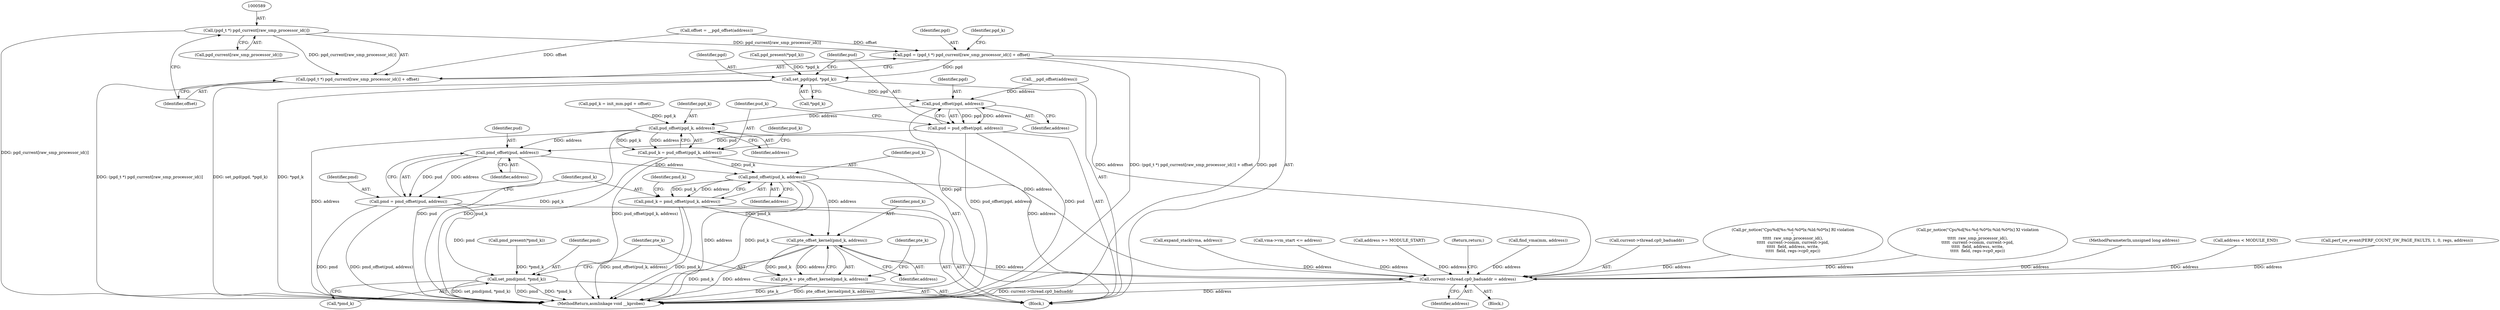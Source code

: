 digraph "0_linux_a8b0ca17b80e92faab46ee7179ba9e99ccb61233_14@array" {
"1000588" [label="(Call,(pgd_t *) pgd_current[raw_smp_processor_id()])"];
"1000585" [label="(Call,pgd = (pgd_t *) pgd_current[raw_smp_processor_id()] + offset)"];
"1000607" [label="(Call,set_pgd(pgd, *pgd_k))"];
"1000613" [label="(Call,pud_offset(pgd, address))"];
"1000611" [label="(Call,pud = pud_offset(pgd, address))"];
"1000629" [label="(Call,pmd_offset(pud, address))"];
"1000627" [label="(Call,pmd = pmd_offset(pud, address))"];
"1000643" [label="(Call,set_pmd(pmd, *pmd_k))"];
"1000634" [label="(Call,pmd_offset(pud_k, address))"];
"1000478" [label="(Call,current->thread.cp0_baduaddr = address)"];
"1000632" [label="(Call,pmd_k = pmd_offset(pud_k, address))"];
"1000649" [label="(Call,pte_offset_kernel(pmd_k, address))"];
"1000647" [label="(Call,pte_k = pte_offset_kernel(pmd_k, address))"];
"1000618" [label="(Call,pud_offset(pgd_k, address))"];
"1000616" [label="(Call,pud_k = pud_offset(pgd_k, address))"];
"1000587" [label="(Call,(pgd_t *) pgd_current[raw_smp_processor_id()] + offset)"];
"1000643" [label="(Call,set_pmd(pmd, *pmd_k))"];
"1000616" [label="(Call,pud_k = pud_offset(pgd_k, address))"];
"1000197" [label="(Call,address < MODULE_END)"];
"1000343" [label="(Call,perf_sw_event(PERF_COUNT_SW_PAGE_FAULTS, 1, 0, regs, address))"];
"1000630" [label="(Identifier,pud)"];
"1000648" [label="(Identifier,pte_k)"];
"1000593" [label="(Identifier,offset)"];
"1000585" [label="(Call,pgd = (pgd_t *) pgd_current[raw_smp_processor_id()] + offset)"];
"1000586" [label="(Identifier,pgd)"];
"1000603" [label="(Call,pgd_present(*pgd_k))"];
"1000237" [label="(Call,expand_stack(vma, address))"];
"1000222" [label="(Call,vma->vm_start <= address)"];
"1000587" [label="(Call,(pgd_t *) pgd_current[raw_smp_processor_id()] + offset)"];
"1000194" [label="(Call,address >= MODULE_START)"];
"1000485" [label="(Return,return;)"];
"1000214" [label="(Call,find_vma(mm, address))"];
"1000629" [label="(Call,pmd_offset(pud, address))"];
"1000615" [label="(Identifier,address)"];
"1000659" [label="(MethodReturn,asmlinkage void __kprobes)"];
"1000620" [label="(Identifier,address)"];
"1000635" [label="(Identifier,pud_k)"];
"1000647" [label="(Call,pte_k = pte_offset_kernel(pmd_k, address))"];
"1000632" [label="(Call,pmd_k = pmd_offset(pud_k, address))"];
"1000588" [label="(Call,(pgd_t *) pgd_current[raw_smp_processor_id()])"];
"1000636" [label="(Identifier,address)"];
"1000649" [label="(Call,pte_offset_kernel(pmd_k, address))"];
"1000484" [label="(Identifier,address)"];
"1000479" [label="(Call,current->thread.cp0_baduaddr)"];
"1000634" [label="(Call,pmd_offset(pud_k, address))"];
"1000609" [label="(Call,*pgd_k)"];
"1000614" [label="(Identifier,pgd)"];
"1000594" [label="(Call,pgd_k = init_mm.pgd + offset)"];
"1000595" [label="(Identifier,pgd_k)"];
"1000656" [label="(Identifier,pte_k)"];
"1000645" [label="(Call,*pmd_k)"];
"1000651" [label="(Identifier,address)"];
"1000633" [label="(Identifier,pmd_k)"];
"1000477" [label="(Block,)"];
"1000650" [label="(Identifier,pmd_k)"];
"1000631" [label="(Identifier,address)"];
"1000607" [label="(Call,set_pgd(pgd, *pgd_k))"];
"1000617" [label="(Identifier,pud_k)"];
"1000618" [label="(Call,pud_offset(pgd_k, address))"];
"1000644" [label="(Identifier,pmd)"];
"1000302" [label="(Call,pr_notice(\"Cpu%d[%s:%d:%0*lx:%ld:%0*lx] RI violation\n\",\n\t\t\t\t\t  raw_smp_processor_id(),\n\t\t\t\t\t  current->comm, current->pid,\n\t\t\t\t\t  field, address, write,\n\t\t\t\t\t  field, regs->cp0_epc))"];
"1000574" [label="(Call,offset = __pgd_offset(address))"];
"1000612" [label="(Identifier,pud)"];
"1000641" [label="(Identifier,pmd_k)"];
"1000619" [label="(Identifier,pgd_k)"];
"1000625" [label="(Identifier,pud_k)"];
"1000590" [label="(Call,pgd_current[raw_smp_processor_id()])"];
"1000576" [label="(Call,__pgd_offset(address))"];
"1000628" [label="(Identifier,pmd)"];
"1000627" [label="(Call,pmd = pmd_offset(pud, address))"];
"1000639" [label="(Call,pmd_present(*pmd_k))"];
"1000608" [label="(Identifier,pgd)"];
"1000478" [label="(Call,current->thread.cp0_baduaddr = address)"];
"1000277" [label="(Call,pr_notice(\"Cpu%d[%s:%d:%0*lx:%ld:%0*lx] XI violation\n\",\n\t\t\t\t\t  raw_smp_processor_id(),\n\t\t\t\t\t  current->comm, current->pid,\n\t\t\t\t\t  field, address, write,\n\t\t\t\t\t  field, regs->cp0_epc))"];
"1000613" [label="(Call,pud_offset(pgd, address))"];
"1000117" [label="(MethodParameterIn,unsigned long address)"];
"1000611" [label="(Call,pud = pud_offset(pgd, address))"];
"1000572" [label="(Block,)"];
"1000588" -> "1000587"  [label="AST: "];
"1000588" -> "1000590"  [label="CFG: "];
"1000589" -> "1000588"  [label="AST: "];
"1000590" -> "1000588"  [label="AST: "];
"1000593" -> "1000588"  [label="CFG: "];
"1000588" -> "1000659"  [label="DDG: pgd_current[raw_smp_processor_id()]"];
"1000588" -> "1000585"  [label="DDG: pgd_current[raw_smp_processor_id()]"];
"1000588" -> "1000587"  [label="DDG: pgd_current[raw_smp_processor_id()]"];
"1000585" -> "1000572"  [label="AST: "];
"1000585" -> "1000587"  [label="CFG: "];
"1000586" -> "1000585"  [label="AST: "];
"1000587" -> "1000585"  [label="AST: "];
"1000595" -> "1000585"  [label="CFG: "];
"1000585" -> "1000659"  [label="DDG: pgd"];
"1000585" -> "1000659"  [label="DDG: (pgd_t *) pgd_current[raw_smp_processor_id()] + offset"];
"1000574" -> "1000585"  [label="DDG: offset"];
"1000585" -> "1000607"  [label="DDG: pgd"];
"1000607" -> "1000572"  [label="AST: "];
"1000607" -> "1000609"  [label="CFG: "];
"1000608" -> "1000607"  [label="AST: "];
"1000609" -> "1000607"  [label="AST: "];
"1000612" -> "1000607"  [label="CFG: "];
"1000607" -> "1000659"  [label="DDG: set_pgd(pgd, *pgd_k)"];
"1000607" -> "1000659"  [label="DDG: *pgd_k"];
"1000603" -> "1000607"  [label="DDG: *pgd_k"];
"1000607" -> "1000613"  [label="DDG: pgd"];
"1000613" -> "1000611"  [label="AST: "];
"1000613" -> "1000615"  [label="CFG: "];
"1000614" -> "1000613"  [label="AST: "];
"1000615" -> "1000613"  [label="AST: "];
"1000611" -> "1000613"  [label="CFG: "];
"1000613" -> "1000659"  [label="DDG: pgd"];
"1000613" -> "1000611"  [label="DDG: pgd"];
"1000613" -> "1000611"  [label="DDG: address"];
"1000576" -> "1000613"  [label="DDG: address"];
"1000613" -> "1000618"  [label="DDG: address"];
"1000611" -> "1000572"  [label="AST: "];
"1000612" -> "1000611"  [label="AST: "];
"1000617" -> "1000611"  [label="CFG: "];
"1000611" -> "1000659"  [label="DDG: pud_offset(pgd, address)"];
"1000611" -> "1000659"  [label="DDG: pud"];
"1000611" -> "1000629"  [label="DDG: pud"];
"1000629" -> "1000627"  [label="AST: "];
"1000629" -> "1000631"  [label="CFG: "];
"1000630" -> "1000629"  [label="AST: "];
"1000631" -> "1000629"  [label="AST: "];
"1000627" -> "1000629"  [label="CFG: "];
"1000629" -> "1000659"  [label="DDG: pud"];
"1000629" -> "1000627"  [label="DDG: pud"];
"1000629" -> "1000627"  [label="DDG: address"];
"1000618" -> "1000629"  [label="DDG: address"];
"1000629" -> "1000634"  [label="DDG: address"];
"1000627" -> "1000572"  [label="AST: "];
"1000628" -> "1000627"  [label="AST: "];
"1000633" -> "1000627"  [label="CFG: "];
"1000627" -> "1000659"  [label="DDG: pmd_offset(pud, address)"];
"1000627" -> "1000659"  [label="DDG: pmd"];
"1000627" -> "1000643"  [label="DDG: pmd"];
"1000643" -> "1000572"  [label="AST: "];
"1000643" -> "1000645"  [label="CFG: "];
"1000644" -> "1000643"  [label="AST: "];
"1000645" -> "1000643"  [label="AST: "];
"1000648" -> "1000643"  [label="CFG: "];
"1000643" -> "1000659"  [label="DDG: set_pmd(pmd, *pmd_k)"];
"1000643" -> "1000659"  [label="DDG: pmd"];
"1000643" -> "1000659"  [label="DDG: *pmd_k"];
"1000639" -> "1000643"  [label="DDG: *pmd_k"];
"1000634" -> "1000632"  [label="AST: "];
"1000634" -> "1000636"  [label="CFG: "];
"1000635" -> "1000634"  [label="AST: "];
"1000636" -> "1000634"  [label="AST: "];
"1000632" -> "1000634"  [label="CFG: "];
"1000634" -> "1000659"  [label="DDG: pud_k"];
"1000634" -> "1000659"  [label="DDG: address"];
"1000634" -> "1000478"  [label="DDG: address"];
"1000634" -> "1000632"  [label="DDG: pud_k"];
"1000634" -> "1000632"  [label="DDG: address"];
"1000616" -> "1000634"  [label="DDG: pud_k"];
"1000634" -> "1000649"  [label="DDG: address"];
"1000478" -> "1000477"  [label="AST: "];
"1000478" -> "1000484"  [label="CFG: "];
"1000479" -> "1000478"  [label="AST: "];
"1000484" -> "1000478"  [label="AST: "];
"1000485" -> "1000478"  [label="CFG: "];
"1000478" -> "1000659"  [label="DDG: current->thread.cp0_baduaddr"];
"1000478" -> "1000659"  [label="DDG: address"];
"1000302" -> "1000478"  [label="DDG: address"];
"1000649" -> "1000478"  [label="DDG: address"];
"1000237" -> "1000478"  [label="DDG: address"];
"1000576" -> "1000478"  [label="DDG: address"];
"1000222" -> "1000478"  [label="DDG: address"];
"1000194" -> "1000478"  [label="DDG: address"];
"1000343" -> "1000478"  [label="DDG: address"];
"1000618" -> "1000478"  [label="DDG: address"];
"1000197" -> "1000478"  [label="DDG: address"];
"1000214" -> "1000478"  [label="DDG: address"];
"1000277" -> "1000478"  [label="DDG: address"];
"1000117" -> "1000478"  [label="DDG: address"];
"1000632" -> "1000572"  [label="AST: "];
"1000633" -> "1000632"  [label="AST: "];
"1000641" -> "1000632"  [label="CFG: "];
"1000632" -> "1000659"  [label="DDG: pmd_k"];
"1000632" -> "1000659"  [label="DDG: pmd_offset(pud_k, address)"];
"1000632" -> "1000649"  [label="DDG: pmd_k"];
"1000649" -> "1000647"  [label="AST: "];
"1000649" -> "1000651"  [label="CFG: "];
"1000650" -> "1000649"  [label="AST: "];
"1000651" -> "1000649"  [label="AST: "];
"1000647" -> "1000649"  [label="CFG: "];
"1000649" -> "1000659"  [label="DDG: pmd_k"];
"1000649" -> "1000659"  [label="DDG: address"];
"1000649" -> "1000647"  [label="DDG: pmd_k"];
"1000649" -> "1000647"  [label="DDG: address"];
"1000647" -> "1000572"  [label="AST: "];
"1000648" -> "1000647"  [label="AST: "];
"1000656" -> "1000647"  [label="CFG: "];
"1000647" -> "1000659"  [label="DDG: pte_k"];
"1000647" -> "1000659"  [label="DDG: pte_offset_kernel(pmd_k, address)"];
"1000618" -> "1000616"  [label="AST: "];
"1000618" -> "1000620"  [label="CFG: "];
"1000619" -> "1000618"  [label="AST: "];
"1000620" -> "1000618"  [label="AST: "];
"1000616" -> "1000618"  [label="CFG: "];
"1000618" -> "1000659"  [label="DDG: pgd_k"];
"1000618" -> "1000659"  [label="DDG: address"];
"1000618" -> "1000616"  [label="DDG: pgd_k"];
"1000618" -> "1000616"  [label="DDG: address"];
"1000594" -> "1000618"  [label="DDG: pgd_k"];
"1000616" -> "1000572"  [label="AST: "];
"1000617" -> "1000616"  [label="AST: "];
"1000625" -> "1000616"  [label="CFG: "];
"1000616" -> "1000659"  [label="DDG: pud_offset(pgd_k, address)"];
"1000616" -> "1000659"  [label="DDG: pud_k"];
"1000587" -> "1000593"  [label="CFG: "];
"1000593" -> "1000587"  [label="AST: "];
"1000587" -> "1000659"  [label="DDG: (pgd_t *) pgd_current[raw_smp_processor_id()]"];
"1000574" -> "1000587"  [label="DDG: offset"];
}
